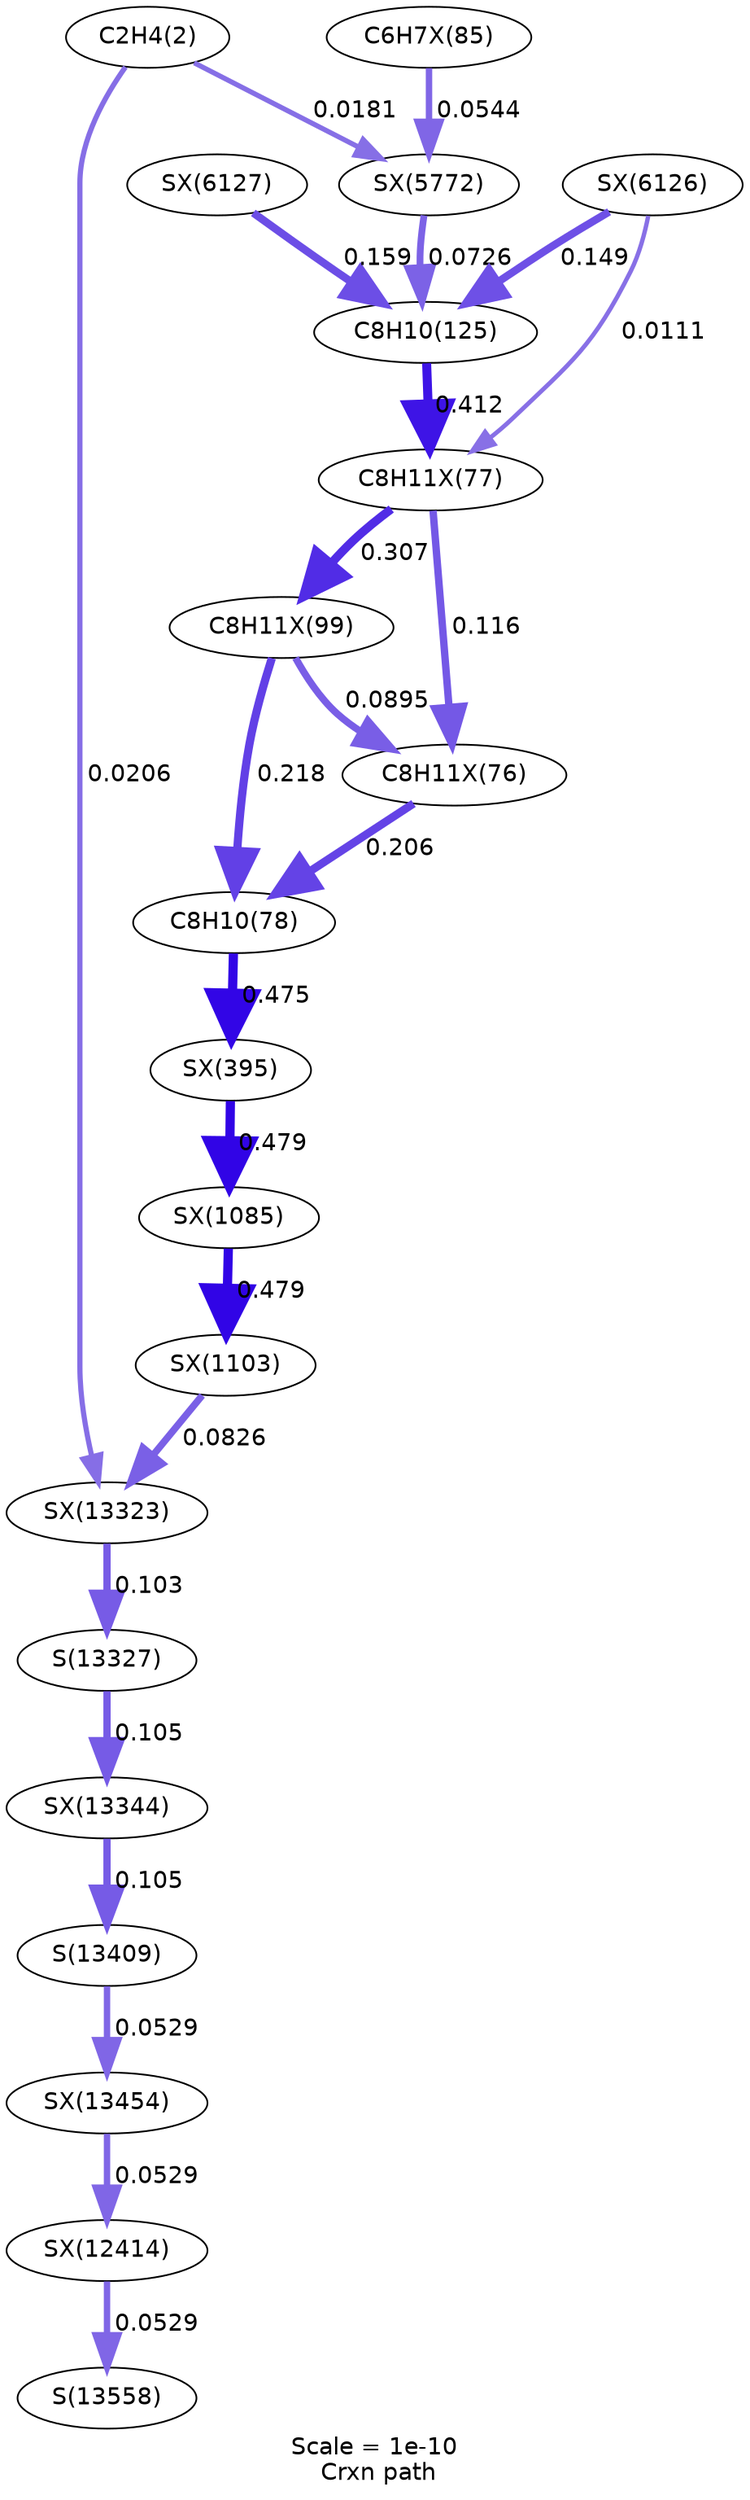 digraph reaction_paths {
center=1;
s5 -> s199[fontname="Helvetica", style="setlinewidth(2.97)", arrowsize=1.49, color="0.7, 0.518, 0.9"
, label=" 0.0181"];
s5 -> s273[fontname="Helvetica", style="setlinewidth(3.07)", arrowsize=1.54, color="0.7, 0.521, 0.9"
, label=" 0.0206"];
s92 -> s11[fontname="Helvetica", style="setlinewidth(4.85)", arrowsize=2.42, color="0.7, 0.718, 0.9"
, label=" 0.218"];
s86 -> s11[fontname="Helvetica", style="setlinewidth(4.81)", arrowsize=2.4, color="0.7, 0.706, 0.9"
, label=" 0.206"];
s11 -> s110[fontname="Helvetica", style="setlinewidth(5.44)", arrowsize=2.72, color="0.7, 0.975, 0.9"
, label=" 0.475"];
s92 -> s86[fontname="Helvetica", style="setlinewidth(4.18)", arrowsize=2.09, color="0.7, 0.59, 0.9"
, label=" 0.0895"];
s87 -> s92[fontname="Helvetica", style="setlinewidth(5.11)", arrowsize=2.55, color="0.7, 0.807, 0.9"
, label=" 0.307"];
s87 -> s86[fontname="Helvetica", style="setlinewidth(4.37)", arrowsize=2.19, color="0.7, 0.616, 0.9"
, label=" 0.116"];
s110 -> s133[fontname="Helvetica", style="setlinewidth(5.44)", arrowsize=2.72, color="0.7, 0.979, 0.9"
, label=" 0.479"];
s133 -> s134[fontname="Helvetica", style="setlinewidth(5.44)", arrowsize=2.72, color="0.7, 0.979, 0.9"
, label=" 0.479"];
s89 -> s199[fontname="Helvetica", style="setlinewidth(3.8)", arrowsize=1.9, color="0.7, 0.554, 0.9"
, label=" 0.0544"];
s199 -> s14[fontname="Helvetica", style="setlinewidth(4.02)", arrowsize=2.01, color="0.7, 0.573, 0.9"
, label=" 0.0726"];
s201 -> s14[fontname="Helvetica", style="setlinewidth(4.56)", arrowsize=2.28, color="0.7, 0.649, 0.9"
, label=" 0.149"];
s202 -> s14[fontname="Helvetica", style="setlinewidth(4.61)", arrowsize=2.31, color="0.7, 0.659, 0.9"
, label=" 0.159"];
s14 -> s87[fontname="Helvetica", style="setlinewidth(5.33)", arrowsize=2.67, color="0.7, 0.912, 0.9"
, label=" 0.412"];
s201 -> s87[fontname="Helvetica", style="setlinewidth(2.6)", arrowsize=1.3, color="0.7, 0.511, 0.9"
, label=" 0.0111"];
s134 -> s273[fontname="Helvetica", style="setlinewidth(4.12)", arrowsize=2.06, color="0.7, 0.583, 0.9"
, label=" 0.0826"];
s273 -> s60[fontname="Helvetica", style="setlinewidth(4.29)", arrowsize=2.14, color="0.7, 0.603, 0.9"
, label=" 0.103"];
s60 -> s274[fontname="Helvetica", style="setlinewidth(4.29)", arrowsize=2.15, color="0.7, 0.605, 0.9"
, label=" 0.105"];
s274 -> s61[fontname="Helvetica", style="setlinewidth(4.29)", arrowsize=2.15, color="0.7, 0.605, 0.9"
, label=" 0.105"];
s61 -> s276[fontname="Helvetica", style="setlinewidth(3.78)", arrowsize=1.89, color="0.7, 0.553, 0.9"
, label=" 0.0529"];
s276 -> s264[fontname="Helvetica", style="setlinewidth(3.78)", arrowsize=1.89, color="0.7, 0.553, 0.9"
, label=" 0.0529"];
s264 -> s62[fontname="Helvetica", style="setlinewidth(3.78)", arrowsize=1.89, color="0.7, 0.553, 0.9"
, label=" 0.0529"];
s5 [ fontname="Helvetica", label="C2H4(2)"];
s11 [ fontname="Helvetica", label="C8H10(78)"];
s14 [ fontname="Helvetica", label="C8H10(125)"];
s60 [ fontname="Helvetica", label="S(13327)"];
s61 [ fontname="Helvetica", label="S(13409)"];
s62 [ fontname="Helvetica", label="S(13558)"];
s86 [ fontname="Helvetica", label="C8H11X(76)"];
s87 [ fontname="Helvetica", label="C8H11X(77)"];
s89 [ fontname="Helvetica", label="C6H7X(85)"];
s92 [ fontname="Helvetica", label="C8H11X(99)"];
s110 [ fontname="Helvetica", label="SX(395)"];
s133 [ fontname="Helvetica", label="SX(1085)"];
s134 [ fontname="Helvetica", label="SX(1103)"];
s199 [ fontname="Helvetica", label="SX(5772)"];
s201 [ fontname="Helvetica", label="SX(6126)"];
s202 [ fontname="Helvetica", label="SX(6127)"];
s264 [ fontname="Helvetica", label="SX(12414)"];
s273 [ fontname="Helvetica", label="SX(13323)"];
s274 [ fontname="Helvetica", label="SX(13344)"];
s276 [ fontname="Helvetica", label="SX(13454)"];
 label = "Scale = 1e-10\l Crxn path";
 fontname = "Helvetica";
}
